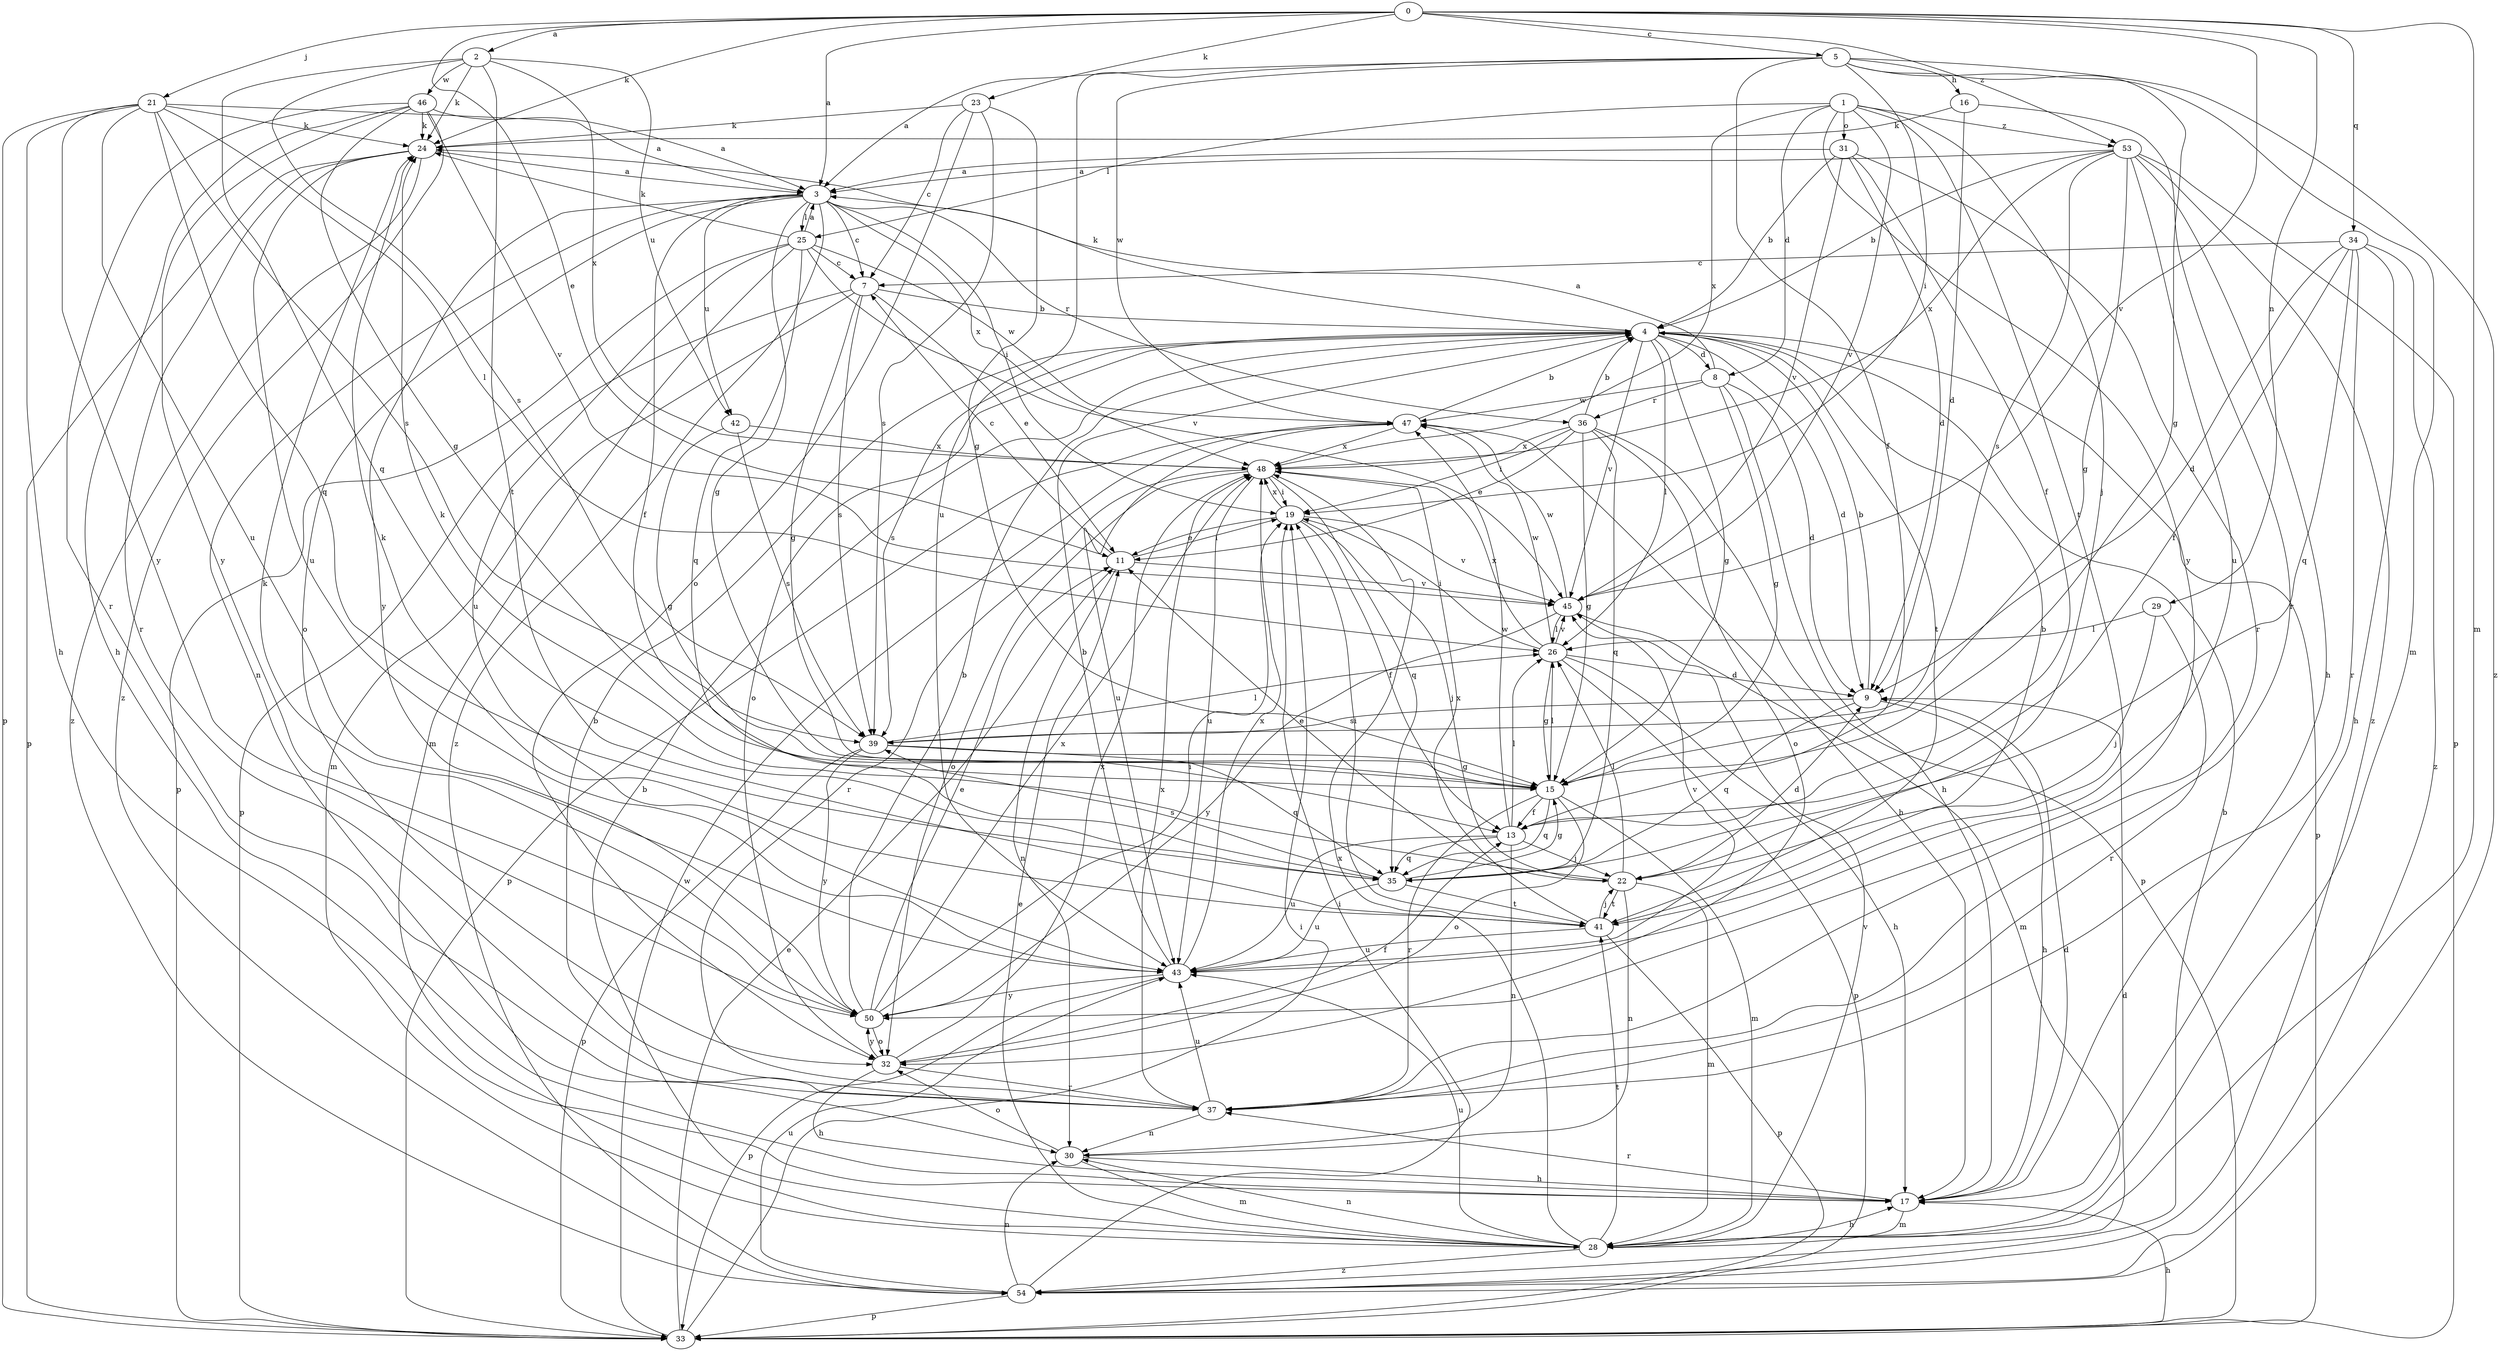 strict digraph  {
0;
1;
2;
3;
4;
5;
7;
8;
9;
11;
13;
15;
16;
17;
19;
21;
22;
23;
24;
25;
26;
28;
29;
30;
31;
32;
33;
34;
35;
36;
37;
39;
41;
42;
43;
45;
46;
47;
48;
50;
53;
54;
0 -> 2  [label=a];
0 -> 3  [label=a];
0 -> 5  [label=c];
0 -> 11  [label=e];
0 -> 21  [label=j];
0 -> 23  [label=k];
0 -> 24  [label=k];
0 -> 28  [label=m];
0 -> 29  [label=n];
0 -> 34  [label=q];
0 -> 45  [label=v];
0 -> 53  [label=z];
1 -> 8  [label=d];
1 -> 22  [label=j];
1 -> 25  [label=l];
1 -> 31  [label=o];
1 -> 41  [label=t];
1 -> 45  [label=v];
1 -> 48  [label=x];
1 -> 50  [label=y];
1 -> 53  [label=z];
2 -> 24  [label=k];
2 -> 35  [label=q];
2 -> 39  [label=s];
2 -> 41  [label=t];
2 -> 42  [label=u];
2 -> 46  [label=w];
2 -> 48  [label=x];
3 -> 7  [label=c];
3 -> 13  [label=f];
3 -> 15  [label=g];
3 -> 19  [label=i];
3 -> 25  [label=l];
3 -> 30  [label=n];
3 -> 32  [label=o];
3 -> 36  [label=r];
3 -> 42  [label=u];
3 -> 48  [label=x];
3 -> 50  [label=y];
3 -> 54  [label=z];
4 -> 8  [label=d];
4 -> 9  [label=d];
4 -> 15  [label=g];
4 -> 24  [label=k];
4 -> 26  [label=l];
4 -> 32  [label=o];
4 -> 33  [label=p];
4 -> 39  [label=s];
4 -> 41  [label=t];
4 -> 45  [label=v];
5 -> 3  [label=a];
5 -> 13  [label=f];
5 -> 15  [label=g];
5 -> 16  [label=h];
5 -> 19  [label=i];
5 -> 28  [label=m];
5 -> 43  [label=u];
5 -> 47  [label=w];
5 -> 54  [label=z];
7 -> 4  [label=b];
7 -> 11  [label=e];
7 -> 15  [label=g];
7 -> 28  [label=m];
7 -> 33  [label=p];
7 -> 39  [label=s];
8 -> 3  [label=a];
8 -> 9  [label=d];
8 -> 15  [label=g];
8 -> 17  [label=h];
8 -> 36  [label=r];
8 -> 47  [label=w];
9 -> 4  [label=b];
9 -> 17  [label=h];
9 -> 35  [label=q];
9 -> 39  [label=s];
11 -> 7  [label=c];
11 -> 19  [label=i];
11 -> 30  [label=n];
11 -> 45  [label=v];
13 -> 22  [label=j];
13 -> 26  [label=l];
13 -> 30  [label=n];
13 -> 35  [label=q];
13 -> 43  [label=u];
13 -> 47  [label=w];
15 -> 13  [label=f];
15 -> 26  [label=l];
15 -> 28  [label=m];
15 -> 32  [label=o];
15 -> 35  [label=q];
15 -> 37  [label=r];
16 -> 9  [label=d];
16 -> 24  [label=k];
16 -> 37  [label=r];
17 -> 9  [label=d];
17 -> 28  [label=m];
17 -> 37  [label=r];
19 -> 11  [label=e];
19 -> 13  [label=f];
19 -> 22  [label=j];
19 -> 45  [label=v];
19 -> 48  [label=x];
21 -> 3  [label=a];
21 -> 17  [label=h];
21 -> 24  [label=k];
21 -> 26  [label=l];
21 -> 33  [label=p];
21 -> 35  [label=q];
21 -> 39  [label=s];
21 -> 43  [label=u];
21 -> 50  [label=y];
22 -> 9  [label=d];
22 -> 11  [label=e];
22 -> 24  [label=k];
22 -> 26  [label=l];
22 -> 28  [label=m];
22 -> 30  [label=n];
22 -> 41  [label=t];
23 -> 7  [label=c];
23 -> 15  [label=g];
23 -> 24  [label=k];
23 -> 32  [label=o];
23 -> 39  [label=s];
24 -> 3  [label=a];
24 -> 33  [label=p];
24 -> 37  [label=r];
24 -> 43  [label=u];
24 -> 54  [label=z];
25 -> 3  [label=a];
25 -> 7  [label=c];
25 -> 24  [label=k];
25 -> 28  [label=m];
25 -> 33  [label=p];
25 -> 35  [label=q];
25 -> 43  [label=u];
25 -> 45  [label=v];
25 -> 47  [label=w];
26 -> 9  [label=d];
26 -> 15  [label=g];
26 -> 17  [label=h];
26 -> 19  [label=i];
26 -> 33  [label=p];
26 -> 45  [label=v];
26 -> 47  [label=w];
26 -> 48  [label=x];
28 -> 4  [label=b];
28 -> 11  [label=e];
28 -> 17  [label=h];
28 -> 30  [label=n];
28 -> 41  [label=t];
28 -> 43  [label=u];
28 -> 45  [label=v];
28 -> 48  [label=x];
28 -> 54  [label=z];
29 -> 22  [label=j];
29 -> 26  [label=l];
29 -> 37  [label=r];
30 -> 17  [label=h];
30 -> 28  [label=m];
30 -> 32  [label=o];
31 -> 3  [label=a];
31 -> 4  [label=b];
31 -> 9  [label=d];
31 -> 13  [label=f];
31 -> 37  [label=r];
31 -> 45  [label=v];
32 -> 13  [label=f];
32 -> 17  [label=h];
32 -> 37  [label=r];
32 -> 48  [label=x];
32 -> 50  [label=y];
33 -> 11  [label=e];
33 -> 17  [label=h];
33 -> 19  [label=i];
33 -> 47  [label=w];
34 -> 7  [label=c];
34 -> 9  [label=d];
34 -> 13  [label=f];
34 -> 17  [label=h];
34 -> 35  [label=q];
34 -> 37  [label=r];
34 -> 54  [label=z];
35 -> 15  [label=g];
35 -> 39  [label=s];
35 -> 41  [label=t];
35 -> 43  [label=u];
36 -> 4  [label=b];
36 -> 11  [label=e];
36 -> 15  [label=g];
36 -> 19  [label=i];
36 -> 32  [label=o];
36 -> 33  [label=p];
36 -> 35  [label=q];
36 -> 48  [label=x];
37 -> 4  [label=b];
37 -> 30  [label=n];
37 -> 43  [label=u];
37 -> 48  [label=x];
39 -> 15  [label=g];
39 -> 26  [label=l];
39 -> 33  [label=p];
39 -> 35  [label=q];
39 -> 50  [label=y];
41 -> 4  [label=b];
41 -> 19  [label=i];
41 -> 22  [label=j];
41 -> 24  [label=k];
41 -> 33  [label=p];
41 -> 43  [label=u];
41 -> 48  [label=x];
42 -> 15  [label=g];
42 -> 39  [label=s];
42 -> 48  [label=x];
43 -> 4  [label=b];
43 -> 33  [label=p];
43 -> 45  [label=v];
43 -> 48  [label=x];
43 -> 50  [label=y];
45 -> 26  [label=l];
45 -> 28  [label=m];
45 -> 47  [label=w];
45 -> 50  [label=y];
46 -> 3  [label=a];
46 -> 15  [label=g];
46 -> 17  [label=h];
46 -> 24  [label=k];
46 -> 37  [label=r];
46 -> 45  [label=v];
46 -> 50  [label=y];
46 -> 54  [label=z];
47 -> 4  [label=b];
47 -> 17  [label=h];
47 -> 33  [label=p];
47 -> 43  [label=u];
47 -> 48  [label=x];
48 -> 19  [label=i];
48 -> 32  [label=o];
48 -> 35  [label=q];
48 -> 37  [label=r];
48 -> 43  [label=u];
50 -> 4  [label=b];
50 -> 11  [label=e];
50 -> 19  [label=i];
50 -> 24  [label=k];
50 -> 32  [label=o];
50 -> 48  [label=x];
53 -> 3  [label=a];
53 -> 4  [label=b];
53 -> 15  [label=g];
53 -> 17  [label=h];
53 -> 33  [label=p];
53 -> 39  [label=s];
53 -> 43  [label=u];
53 -> 48  [label=x];
53 -> 54  [label=z];
54 -> 4  [label=b];
54 -> 9  [label=d];
54 -> 19  [label=i];
54 -> 30  [label=n];
54 -> 33  [label=p];
54 -> 43  [label=u];
}
